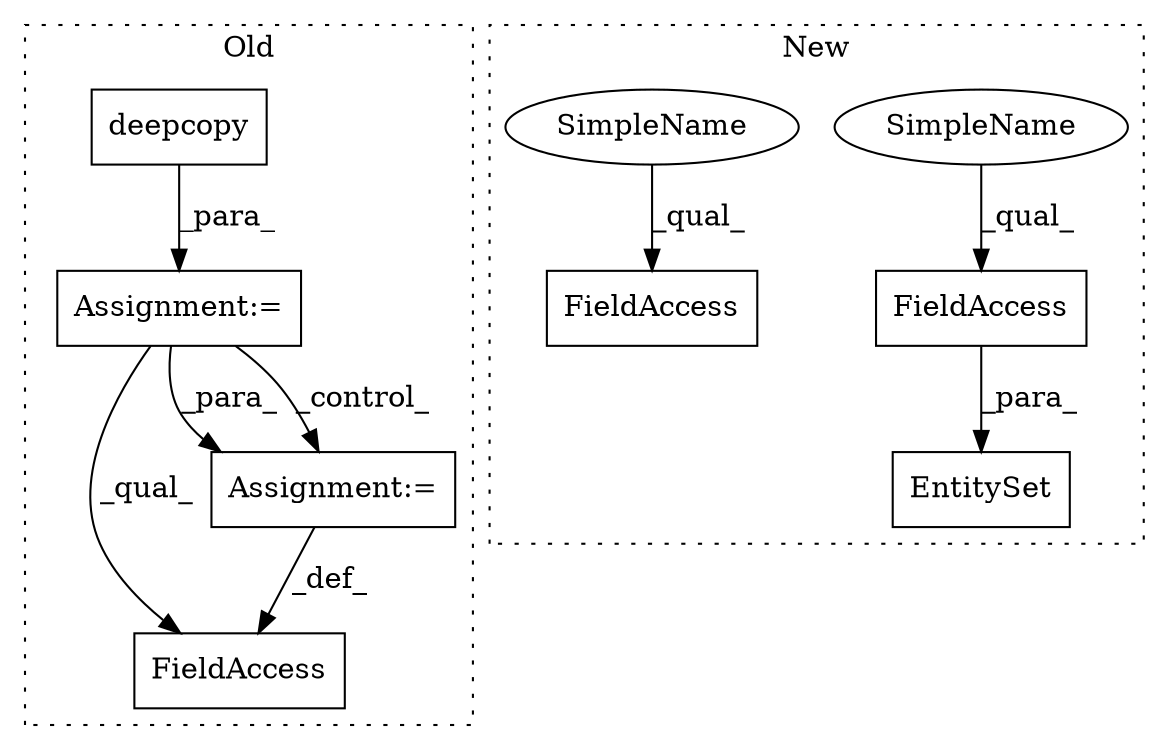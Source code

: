 digraph G {
subgraph cluster0 {
1 [label="deepcopy" a="32" s="1338,1354" l="9,1" shape="box"];
3 [label="FieldAccess" a="22" s="1453" l="9" shape="box"];
6 [label="Assignment:=" a="7" s="1332" l="1" shape="box"];
7 [label="Assignment:=" a="7" s="1462" l="1" shape="box"];
label = "Old";
style="dotted";
}
subgraph cluster1 {
2 [label="EntitySet" a="32" s="1388,1408" l="10,1" shape="box"];
4 [label="FieldAccess" a="22" s="1398" l="10" shape="box"];
5 [label="FieldAccess" a="22" s="1756" l="21" shape="box"];
8 [label="SimpleName" a="42" s="1398" l="7" shape="ellipse"];
9 [label="SimpleName" a="42" s="1756" l="7" shape="ellipse"];
label = "New";
style="dotted";
}
1 -> 6 [label="_para_"];
4 -> 2 [label="_para_"];
6 -> 7 [label="_para_"];
6 -> 3 [label="_qual_"];
6 -> 7 [label="_control_"];
7 -> 3 [label="_def_"];
8 -> 4 [label="_qual_"];
9 -> 5 [label="_qual_"];
}
